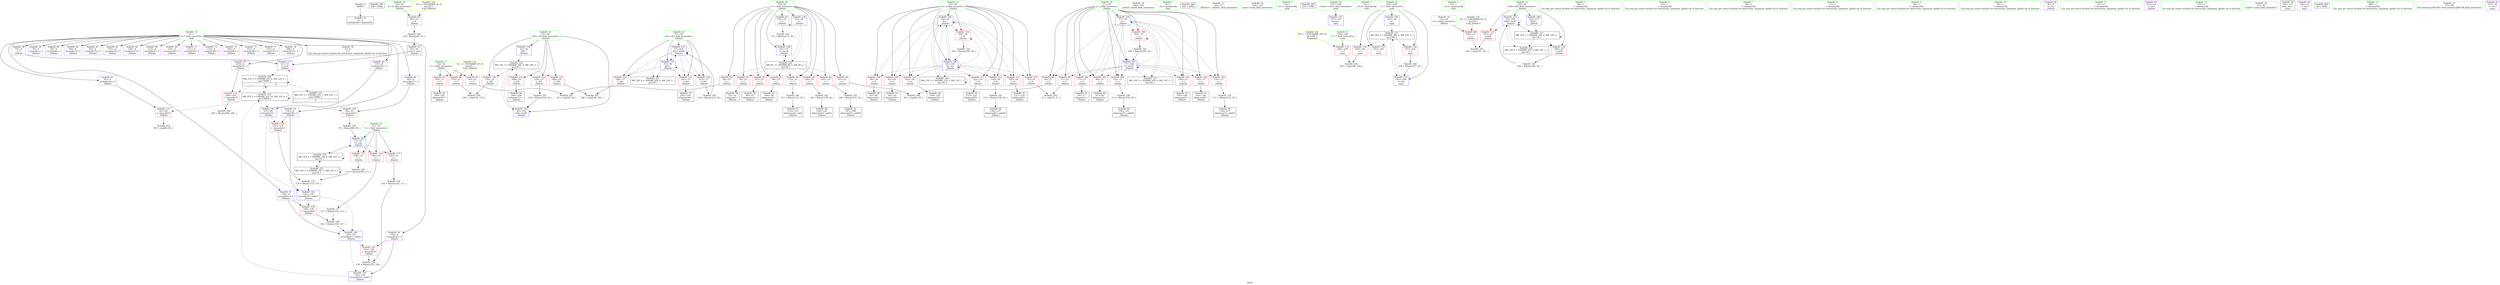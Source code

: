 digraph "SVFG" {
	label="SVFG";

	Node0x5559c8932a70 [shape=record,color=grey,label="{NodeID: 0\nNullPtr}"];
	Node0x5559c8932a70 -> Node0x5559c8951590[style=solid];
	Node0x5559c897a190 [shape=record,color=black,label="{NodeID: 263\n208 = PHI()\n}"];
	Node0x5559c895aea0 [shape=record,color=grey,label="{NodeID: 180\n205 = Binary(206, 204, )\n}"];
	Node0x5559c89522f0 [shape=record,color=red,label="{NodeID: 97\n170\<--25\n\<--i\n_Z4doitv\n}"];
	Node0x5559c89522f0 -> Node0x5559c8955b80[style=solid];
	Node0x5559c89505b0 [shape=record,color=green,label="{NodeID: 14\n4\<--7\nf\<--f_field_insensitive\nGlob }"];
	Node0x5559c89505b0 -> Node0x5559c8951690[style=solid];
	Node0x5559c89505b0 -> Node0x5559c8953a60[style=solid];
	Node0x5559c89505b0 -> Node0x5559c8953b30[style=solid];
	Node0x5559c89505b0 -> Node0x5559c8953c00[style=solid];
	Node0x5559c89505b0 -> Node0x5559c8953cd0[style=solid];
	Node0x5559c89505b0 -> Node0x5559c8953da0[style=solid];
	Node0x5559c89505b0 -> Node0x5559c8953e70[style=solid];
	Node0x5559c89505b0 -> Node0x5559c8953f40[style=solid];
	Node0x5559c89505b0 -> Node0x5559c8954010[style=solid];
	Node0x5559c89505b0 -> Node0x5559c89540e0[style=solid];
	Node0x5559c89505b0 -> Node0x5559c89541b0[style=solid];
	Node0x5559c89505b0 -> Node0x5559c8954280[style=solid];
	Node0x5559c89505b0 -> Node0x5559c8954350[style=solid];
	Node0x5559c89505b0 -> Node0x5559c8954420[style=solid];
	Node0x5559c89505b0 -> Node0x5559c89544f0[style=solid];
	Node0x5559c89505b0 -> Node0x5559c89545c0[style=solid];
	Node0x5559c89505b0 -> Node0x5559c8954690[style=solid];
	Node0x5559c89505b0 -> Node0x5559c8954760[style=solid];
	Node0x5559c89505b0 -> Node0x5559c8954830[style=solid];
	Node0x5559c89505b0 -> Node0x5559c8954900[style=solid];
	Node0x5559c89505b0 -> Node0x5559c89549d0[style=solid];
	Node0x5559c89505b0 -> Node0x5559c8954aa0[style=solid];
	Node0x5559c89505b0 -> Node0x5559c8954b70[style=solid];
	Node0x5559c8955d00 [shape=record,color=grey,label="{NodeID: 194\n144 = Binary(143, 111, )\n}"];
	Node0x5559c8955d00 -> Node0x5559c8956300[style=solid];
	Node0x5559c8952e50 [shape=record,color=red,label="{NodeID: 111\n120\<--29\n\<--k\n_Z4doitv\n}"];
	Node0x5559c8952e50 -> Node0x5559c8952150[style=solid];
	Node0x5559c8951120 [shape=record,color=green,label="{NodeID: 28\n209\<--210\nprintf\<--printf_field_insensitive\n}"];
	Node0x5559c89580f0 [shape=record,color=red,label="{NodeID: 125\n201\<--37\n\<--j63\n_Z4doitv\n}"];
	Node0x5559c89580f0 -> Node0x5559c8953990[style=solid];
	Node0x5559c8951d40 [shape=record,color=black,label="{NodeID: 42\n100\<--99\nidxprom18\<--\n_Z4doitv\n}"];
	Node0x5559c896a060 [shape=record,color=black,label="{NodeID: 222\nMR_8V_3 = PHI(MR_8V_4, MR_8V_2, )\npts\{26 \}\n}"];
	Node0x5559c896a060 -> Node0x5559c8955390[style=dashed];
	Node0x5559c896a060 -> Node0x5559c8955460[style=dashed];
	Node0x5559c896a060 -> Node0x5559c8955530[style=dashed];
	Node0x5559c896a060 -> Node0x5559c8955600[style=dashed];
	Node0x5559c896a060 -> Node0x5559c89556d0[style=dashed];
	Node0x5559c896a060 -> Node0x5559c89557a0[style=dashed];
	Node0x5559c896a060 -> Node0x5559c8955870[style=dashed];
	Node0x5559c896a060 -> Node0x5559c8952220[style=dashed];
	Node0x5559c896a060 -> Node0x5559c89522f0[style=dashed];
	Node0x5559c896a060 -> Node0x5559c89593a0[style=dashed];
	Node0x5559c8958c50 [shape=record,color=blue,label="{NodeID: 139\n27\<--56\nj\<--\n_Z4doitv\n}"];
	Node0x5559c8958c50 -> Node0x5559c89523c0[style=dashed];
	Node0x5559c8958c50 -> Node0x5559c8952490[style=dashed];
	Node0x5559c8958c50 -> Node0x5559c8952560[style=dashed];
	Node0x5559c8958c50 -> Node0x5559c8952630[style=dashed];
	Node0x5559c8958c50 -> Node0x5559c8952700[style=dashed];
	Node0x5559c8958c50 -> Node0x5559c89527d0[style=dashed];
	Node0x5559c8958c50 -> Node0x5559c89528a0[style=dashed];
	Node0x5559c8958c50 -> Node0x5559c8952970[style=dashed];
	Node0x5559c8958c50 -> Node0x5559c8952a40[style=dashed];
	Node0x5559c8958c50 -> Node0x5559c89592d0[style=dashed];
	Node0x5559c8958c50 -> Node0x5559c896a560[style=dashed];
	Node0x5559c89538c0 [shape=record,color=black,label="{NodeID: 56\n199\<--198\nidxprom72\<--\n_Z4doitv\n}"];
	Node0x5559c89597b0 [shape=record,color=blue,label="{NodeID: 153\n37\<--214\nj63\<--inc80\n_Z4doitv\n}"];
	Node0x5559c89597b0 -> Node0x5559c8958020[style=dashed];
	Node0x5559c89597b0 -> Node0x5559c89580f0[style=dashed];
	Node0x5559c89597b0 -> Node0x5559c89581c0[style=dashed];
	Node0x5559c89597b0 -> Node0x5559c8959610[style=dashed];
	Node0x5559c89597b0 -> Node0x5559c89597b0[style=dashed];
	Node0x5559c89597b0 -> Node0x5559c8969b60[style=dashed];
	Node0x5559c8954420 [shape=record,color=purple,label="{NodeID: 70\n122\<--4\narrayidx30\<--f\n_Z4doitv\n}"];
	Node0x5559c8954420 -> Node0x5559c8958430[style=solid];
	Node0x5559c8954420 -> Node0x5559c8958f90[style=solid];
	Node0x5559c8954f80 [shape=record,color=red,label="{NodeID: 84\n49\<--19\n\<--b\n_Z4doitv\n}"];
	Node0x5559c8954f80 -> Node0x5559c895b7a0[style=solid];
	Node0x5559c89356a0 [shape=record,color=green,label="{NodeID: 1\n8\<--1\n.str\<--dummyObj\nGlob }"];
	Node0x5559c897a290 [shape=record,color=black,label="{NodeID: 264\n245 = PHI()\n}"];
	Node0x5559c895b020 [shape=record,color=grey,label="{NodeID: 181\n113 = Binary(112, 56, )\n}"];
	Node0x5559c895b020 -> Node0x5559c8951fb0[style=solid];
	Node0x5559c89523c0 [shape=record,color=red,label="{NodeID: 98\n64\<--27\n\<--j\n_Z4doitv\n}"];
	Node0x5559c89523c0 -> Node0x5559c8956600[style=solid];
	Node0x5559c8950640 [shape=record,color=green,label="{NodeID: 15\n16\<--17\n_Z4doitv\<--_Z4doitv_field_insensitive\n}"];
	Node0x5559c8955e80 [shape=record,color=grey,label="{NodeID: 195\n146 = Binary(145, 56, )\n}"];
	Node0x5559c8955e80 -> Node0x5559c89534b0[style=solid];
	Node0x5559c8952f20 [shape=record,color=red,label="{NodeID: 112\n136\<--29\n\<--k\n_Z4doitv\n}"];
	Node0x5559c8952f20 -> Node0x5559c895b620[style=solid];
	Node0x5559c8951220 [shape=record,color=green,label="{NodeID: 29\n234\<--235\nmain\<--main_field_insensitive\n}"];
	Node0x5559c89581c0 [shape=record,color=red,label="{NodeID: 126\n213\<--37\n\<--j63\n_Z4doitv\n}"];
	Node0x5559c89581c0 -> Node0x5559c895b320[style=solid];
	Node0x5559c8951e10 [shape=record,color=black,label="{NodeID: 43\n103\<--102\nidxprom20\<--\n_Z4doitv\n}"];
	Node0x5559c896a560 [shape=record,color=black,label="{NodeID: 223\nMR_10V_2 = PHI(MR_10V_4, MR_10V_1, )\npts\{28 \}\n}"];
	Node0x5559c896a560 -> Node0x5559c8958c50[style=dashed];
	Node0x5559c8958d20 [shape=record,color=blue,label="{NodeID: 140\n29\<--56\nk\<--\n_Z4doitv\n}"];
	Node0x5559c8958d20 -> Node0x5559c8952b10[style=dashed];
	Node0x5559c8958d20 -> Node0x5559c8952be0[style=dashed];
	Node0x5559c8958d20 -> Node0x5559c8952cb0[style=dashed];
	Node0x5559c8958d20 -> Node0x5559c8952d80[style=dashed];
	Node0x5559c8958d20 -> Node0x5559c8952e50[style=dashed];
	Node0x5559c8958d20 -> Node0x5559c8952f20[style=dashed];
	Node0x5559c8958d20 -> Node0x5559c8952ff0[style=dashed];
	Node0x5559c8958d20 -> Node0x5559c89530c0[style=dashed];
	Node0x5559c8958d20 -> Node0x5559c8958d20[style=dashed];
	Node0x5559c8958d20 -> Node0x5559c8959200[style=dashed];
	Node0x5559c8958d20 -> Node0x5559c896aa60[style=dashed];
	Node0x5559c8953990 [shape=record,color=black,label="{NodeID: 57\n202\<--201\nidxprom74\<--\n_Z4doitv\n}"];
	Node0x5559c8959880 [shape=record,color=blue,label="{NodeID: 154\n35\<--219\ni59\<--inc83\n_Z4doitv\n}"];
	Node0x5559c8959880 -> Node0x5559c896be60[style=dashed];
	Node0x5559c89544f0 [shape=record,color=purple,label="{NodeID: 71\n131\<--4\narrayidx35\<--f\n_Z4doitv\n}"];
	Node0x5559c8955050 [shape=record,color=red,label="{NodeID: 85\n59\<--21\n\<--l\n_Z4doitv\n}"];
	Node0x5559c8955050 -> Node0x5559c8956780[style=solid];
	Node0x5559c8932d90 [shape=record,color=green,label="{NodeID: 2\n10\<--1\n.str.1\<--dummyObj\nGlob }"];
	Node0x5559c897a390 [shape=record,color=black,label="{NodeID: 265\n254 = PHI()\n}"];
	Node0x5559c895b1a0 [shape=record,color=grey,label="{NodeID: 182\n129 = Binary(128, 56, )\n}"];
	Node0x5559c895b1a0 -> Node0x5559c8953240[style=solid];
	Node0x5559c8952490 [shape=record,color=red,label="{NodeID: 99\n71\<--27\n\<--j\n_Z4doitv\n}"];
	Node0x5559c8952490 -> Node0x5559c895e430[style=solid];
	Node0x5559c8950700 [shape=record,color=green,label="{NodeID: 16\n19\<--20\nb\<--b_field_insensitive\n_Z4doitv\n}"];
	Node0x5559c8950700 -> Node0x5559c8954f80[style=solid];
	Node0x5559c8956000 [shape=record,color=grey,label="{NodeID: 196\n141 = Binary(140, 127, )\n}"];
	Node0x5559c8956000 -> Node0x5559c8959060[style=solid];
	Node0x5559c8952ff0 [shape=record,color=red,label="{NodeID: 113\n152\<--29\n\<--k\n_Z4doitv\n}"];
	Node0x5559c8952ff0 -> Node0x5559c8953650[style=solid];
	Node0x5559c8951320 [shape=record,color=green,label="{NodeID: 30\n237\<--238\nretval\<--retval_field_insensitive\nmain\n}"];
	Node0x5559c8951320 -> Node0x5559c8959950[style=solid];
	Node0x5559c8958290 [shape=record,color=red,label="{NodeID: 127\n83\<--82\n\<--arrayidx10\n_Z4doitv\n}"];
	Node0x5559c8958290 -> Node0x5559c895e2b0[style=solid];
	Node0x5559c8951ee0 [shape=record,color=black,label="{NodeID: 44\n106\<--105\nidxprom22\<--\n_Z4doitv\n}"];
	Node0x5559c896aa60 [shape=record,color=black,label="{NodeID: 224\nMR_12V_2 = PHI(MR_12V_3, MR_12V_1, )\npts\{30 \}\n}"];
	Node0x5559c896aa60 -> Node0x5559c8958d20[style=dashed];
	Node0x5559c896aa60 -> Node0x5559c896aa60[style=dashed];
	Node0x5559c8958df0 [shape=record,color=blue,label="{NodeID: 141\n31\<--97\nt\<--sub\n_Z4doitv\n}"];
	Node0x5559c8958df0 -> Node0x5559c8953190[style=dashed];
	Node0x5559c8958df0 -> Node0x5559c89579a0[style=dashed];
	Node0x5559c8958df0 -> Node0x5559c8957a70[style=dashed];
	Node0x5559c8958df0 -> Node0x5559c8967860[style=dashed];
	Node0x5559c8953a60 [shape=record,color=purple,label="{NodeID: 58\n53\<--4\n\<--f\n_Z4doitv\n}"];
	Node0x5559c8953a60 -> Node0x5559c8958ab0[style=solid];
	Node0x5559c8959950 [shape=record,color=blue,label="{NodeID: 155\n237\<--175\nretval\<--\nmain\n}"];
	Node0x5559c89545c0 [shape=record,color=purple,label="{NodeID: 72\n135\<--4\narrayidx38\<--f\n_Z4doitv\n}"];
	Node0x5559c8955120 [shape=record,color=red,label="{NodeID: 86\n179\<--21\n\<--l\n_Z4doitv\n}"];
	Node0x5559c8955120 -> Node0x5559c8956480[style=solid];
	Node0x5559c8932e20 [shape=record,color=green,label="{NodeID: 3\n12\<--1\n.str.2\<--dummyObj\nGlob }"];
	Node0x5559c895b320 [shape=record,color=grey,label="{NodeID: 183\n214 = Binary(213, 56, )\n}"];
	Node0x5559c895b320 -> Node0x5559c89597b0[style=solid];
	Node0x5559c8952560 [shape=record,color=red,label="{NodeID: 100\n77\<--27\n\<--j\n_Z4doitv\n}"];
	Node0x5559c8952560 -> Node0x5559c8951930[style=solid];
	Node0x5559c89507d0 [shape=record,color=green,label="{NodeID: 17\n21\<--22\nl\<--l_field_insensitive\n_Z4doitv\n}"];
	Node0x5559c89507d0 -> Node0x5559c8955050[style=solid];
	Node0x5559c89507d0 -> Node0x5559c8955120[style=solid];
	Node0x5559c89507d0 -> Node0x5559c89551f0[style=solid];
	Node0x5559c8956180 [shape=record,color=grey,label="{NodeID: 197\n219 = Binary(218, 56, )\n}"];
	Node0x5559c8956180 -> Node0x5559c8959880[style=solid];
	Node0x5559c89530c0 [shape=record,color=red,label="{NodeID: 114\n160\<--29\n\<--k\n_Z4doitv\n}"];
	Node0x5559c89530c0 -> Node0x5559c895bf20[style=solid];
	Node0x5559c89513f0 [shape=record,color=green,label="{NodeID: 31\n239\<--240\nT\<--T_field_insensitive\nmain\n}"];
	Node0x5559c89513f0 -> Node0x5559c8958770[style=solid];
	Node0x5559c8958360 [shape=record,color=red,label="{NodeID: 128\n96\<--95\n\<--arrayidx17\n_Z4doitv\n}"];
	Node0x5559c8958360 -> Node0x5559c895bda0[style=solid];
	Node0x5559c8951fb0 [shape=record,color=black,label="{NodeID: 45\n114\<--113\nidxprom24\<--add\n_Z4doitv\n}"];
	Node0x5559c896af60 [shape=record,color=black,label="{NodeID: 225\nMR_14V_2 = PHI(MR_14V_3, MR_14V_1, )\npts\{32 \}\n}"];
	Node0x5559c896af60 -> Node0x5559c8967860[style=dashed];
	Node0x5559c896af60 -> Node0x5559c896af60[style=dashed];
	Node0x5559c8958ec0 [shape=record,color=blue,label="{NodeID: 142\n107\<--85\narrayidx23\<--\n_Z4doitv\n}"];
	Node0x5559c8958ec0 -> Node0x5559c8958430[style=dashed];
	Node0x5559c8958ec0 -> Node0x5559c8958f90[style=dashed];
	Node0x5559c8953b30 [shape=record,color=purple,label="{NodeID: 59\n76\<--4\narrayidx\<--f\n_Z4doitv\n}"];
	Node0x5559c8959a20 [shape=record,color=blue,label="{NodeID: 156\n241\<--56\ni\<--\nmain\n}"];
	Node0x5559c8959a20 -> Node0x5559c8968760[style=dashed];
	Node0x5559c8954690 [shape=record,color=purple,label="{NodeID: 73\n139\<--4\narrayidx41\<--f\n_Z4doitv\n}"];
	Node0x5559c8954690 -> Node0x5559c8958500[style=solid];
	Node0x5559c8954690 -> Node0x5559c8959060[style=solid];
	Node0x5559c89551f0 [shape=record,color=red,label="{NodeID: 87\n195\<--21\n\<--l\n_Z4doitv\n}"];
	Node0x5559c89551f0 -> Node0x5559c89537f0[style=solid];
	Node0x5559c8932eb0 [shape=record,color=green,label="{NodeID: 4\n14\<--1\n.str.3\<--dummyObj\nGlob }"];
	Node0x5559c895b4a0 [shape=record,color=grey,label="{NodeID: 184\n133 = Binary(132, 56, )\n}"];
	Node0x5559c895b4a0 -> Node0x5559c8953310[style=solid];
	Node0x5559c8952630 [shape=record,color=red,label="{NodeID: 101\n90\<--27\n\<--j\n_Z4doitv\n}"];
	Node0x5559c8952630 -> Node0x5559c8951ba0[style=solid];
	Node0x5559c89508a0 [shape=record,color=green,label="{NodeID: 18\n23\<--24\nn\<--n_field_insensitive\n_Z4doitv\n}"];
	Node0x5559c89508a0 -> Node0x5559c89552c0[style=solid];
	Node0x5559c8956300 [shape=record,color=grey,label="{NodeID: 198\n156 = Binary(155, 144, )\n}"];
	Node0x5559c8956300 -> Node0x5559c8959130[style=solid];
	Node0x5559c8953190 [shape=record,color=red,label="{NodeID: 115\n109\<--31\n\<--t\n_Z4doitv\n}"];
	Node0x5559c8953190 -> Node0x5559c895bc20[style=solid];
	Node0x5559c89514c0 [shape=record,color=green,label="{NodeID: 32\n241\<--242\ni\<--i_field_insensitive\nmain\n}"];
	Node0x5559c89514c0 -> Node0x5559c8958840[style=solid];
	Node0x5559c89514c0 -> Node0x5559c8958910[style=solid];
	Node0x5559c89514c0 -> Node0x5559c89589e0[style=solid];
	Node0x5559c89514c0 -> Node0x5559c8959a20[style=solid];
	Node0x5559c89514c0 -> Node0x5559c8959af0[style=solid];
	Node0x5559c8958430 [shape=record,color=red,label="{NodeID: 129\n123\<--122\n\<--arrayidx30\n_Z4doitv\n}"];
	Node0x5559c8958430 -> Node0x5559c895ad20[style=solid];
	Node0x5559c8952080 [shape=record,color=black,label="{NodeID: 46\n118\<--117\nidxprom27\<--add26\n_Z4doitv\n}"];
	Node0x5559c896b460 [shape=record,color=black,label="{NodeID: 226\nMR_22V_3 = PHI(MR_22V_4, MR_22V_2, )\npts\{70000 \}\n|{|<s3>6}}"];
	Node0x5559c896b460 -> Node0x5559c89586a0[style=dashed];
	Node0x5559c896b460 -> Node0x5559c8967d60[style=dashed];
	Node0x5559c896b460 -> Node0x5559c896b460[style=dashed];
	Node0x5559c896b460:s3 -> Node0x5559c8968260[style=dashed,color=blue];
	Node0x5559c8958f90 [shape=record,color=blue,label="{NodeID: 143\n122\<--124\narrayidx30\<--add31\n_Z4doitv\n}"];
	Node0x5559c8958f90 -> Node0x5559c8958500[style=dashed];
	Node0x5559c8958f90 -> Node0x5559c8959060[style=dashed];
	Node0x5559c8953c00 [shape=record,color=purple,label="{NodeID: 60\n79\<--4\narrayidx8\<--f\n_Z4doitv\n}"];
	Node0x5559c8959af0 [shape=record,color=blue,label="{NodeID: 157\n241\<--258\ni\<--inc\nmain\n}"];
	Node0x5559c8959af0 -> Node0x5559c8968760[style=dashed];
	Node0x5559c8954760 [shape=record,color=purple,label="{NodeID: 74\n148\<--4\narrayidx46\<--f\n_Z4doitv\n}"];
	Node0x5559c89552c0 [shape=record,color=red,label="{NodeID: 88\n192\<--23\n\<--n\n_Z4doitv\n}"];
	Node0x5559c89552c0 -> Node0x5559c895e130[style=solid];
	Node0x5559c8932f40 [shape=record,color=green,label="{NodeID: 5\n44\<--1\n\<--dummyObj\nCan only get source location for instruction, argument, global var or function.}"];
	Node0x5559c895b620 [shape=record,color=grey,label="{NodeID: 185\n137 = Binary(136, 56, )\n}"];
	Node0x5559c895b620 -> Node0x5559c89533e0[style=solid];
	Node0x5559c8952700 [shape=record,color=red,label="{NodeID: 102\n102\<--27\n\<--j\n_Z4doitv\n}"];
	Node0x5559c8952700 -> Node0x5559c8951e10[style=solid];
	Node0x5559c8950970 [shape=record,color=green,label="{NodeID: 19\n25\<--26\ni\<--i_field_insensitive\n_Z4doitv\n}"];
	Node0x5559c8950970 -> Node0x5559c8955390[style=solid];
	Node0x5559c8950970 -> Node0x5559c8955460[style=solid];
	Node0x5559c8950970 -> Node0x5559c8955530[style=solid];
	Node0x5559c8950970 -> Node0x5559c8955600[style=solid];
	Node0x5559c8950970 -> Node0x5559c89556d0[style=solid];
	Node0x5559c8950970 -> Node0x5559c89557a0[style=solid];
	Node0x5559c8950970 -> Node0x5559c8955870[style=solid];
	Node0x5559c8950970 -> Node0x5559c8952220[style=solid];
	Node0x5559c8950970 -> Node0x5559c89522f0[style=solid];
	Node0x5559c8950970 -> Node0x5559c8958b80[style=solid];
	Node0x5559c8950970 -> Node0x5559c89593a0[style=solid];
	Node0x5559c8956480 [shape=record,color=grey,label="{NodeID: 199\n180 = cmp(178, 179, )\n}"];
	Node0x5559c89579a0 [shape=record,color=red,label="{NodeID: 116\n126\<--31\n\<--t\n_Z4doitv\n}"];
	Node0x5559c89579a0 -> Node0x5559c895aa20[style=solid];
	Node0x5559c8951590 [shape=record,color=black,label="{NodeID: 33\n2\<--3\ndummyVal\<--dummyVal\n}"];
	Node0x5559c8958500 [shape=record,color=red,label="{NodeID: 130\n140\<--139\n\<--arrayidx41\n_Z4doitv\n}"];
	Node0x5559c8958500 -> Node0x5559c8956000[style=solid];
	Node0x5559c8952150 [shape=record,color=black,label="{NodeID: 47\n121\<--120\nidxprom29\<--\n_Z4doitv\n}"];
	Node0x5559c896b960 [shape=record,color=black,label="{NodeID: 227\nMR_16V_3 = PHI(MR_16V_4, MR_16V_2, )\npts\{34 \}\n}"];
	Node0x5559c896b960 -> Node0x5559c8957b40[style=dashed];
	Node0x5559c896b960 -> Node0x5559c89596e0[style=dashed];
	Node0x5559c896b960 -> Node0x5559c8969660[style=dashed];
	Node0x5559c896b960 -> Node0x5559c896b960[style=dashed];
	Node0x5559c8959060 [shape=record,color=blue,label="{NodeID: 144\n139\<--141\narrayidx41\<--add42\n_Z4doitv\n}"];
	Node0x5559c8959060 -> Node0x5559c89585d0[style=dashed];
	Node0x5559c8959060 -> Node0x5559c8959130[style=dashed];
	Node0x5559c8953cd0 [shape=record,color=purple,label="{NodeID: 61\n82\<--4\narrayidx10\<--f\n_Z4doitv\n}"];
	Node0x5559c8953cd0 -> Node0x5559c8958290[style=solid];
	Node0x5559c8954830 [shape=record,color=purple,label="{NodeID: 75\n151\<--4\narrayidx48\<--f\n_Z4doitv\n}"];
	Node0x5559c8955390 [shape=record,color=red,label="{NodeID: 89\n58\<--25\n\<--i\n_Z4doitv\n}"];
	Node0x5559c8955390 -> Node0x5559c8956780[style=solid];
	Node0x5559c8935910 [shape=record,color=green,label="{NodeID: 6\n45\<--1\n\<--dummyObj\nCan only get source location for instruction, argument, global var or function.}"];
	Node0x5559c895b7a0 [shape=record,color=grey,label="{NodeID: 186\n50 = Binary(49, 51, )\n}"];
	Node0x5559c895b7a0 -> Node0x5559c8951790[style=solid];
	Node0x5559c89527d0 [shape=record,color=red,label="{NodeID: 103\n116\<--27\n\<--j\n_Z4doitv\n}"];
	Node0x5559c89527d0 -> Node0x5559c895aba0[style=solid];
	Node0x5559c8950a40 [shape=record,color=green,label="{NodeID: 20\n27\<--28\nj\<--j_field_insensitive\n_Z4doitv\n}"];
	Node0x5559c8950a40 -> Node0x5559c89523c0[style=solid];
	Node0x5559c8950a40 -> Node0x5559c8952490[style=solid];
	Node0x5559c8950a40 -> Node0x5559c8952560[style=solid];
	Node0x5559c8950a40 -> Node0x5559c8952630[style=solid];
	Node0x5559c8950a40 -> Node0x5559c8952700[style=solid];
	Node0x5559c8950a40 -> Node0x5559c89527d0[style=solid];
	Node0x5559c8950a40 -> Node0x5559c89528a0[style=solid];
	Node0x5559c8950a40 -> Node0x5559c8952970[style=solid];
	Node0x5559c8950a40 -> Node0x5559c8952a40[style=solid];
	Node0x5559c8950a40 -> Node0x5559c8958c50[style=solid];
	Node0x5559c8950a40 -> Node0x5559c89592d0[style=solid];
	Node0x5559c8956600 [shape=record,color=grey,label="{NodeID: 200\n66 = cmp(64, 65, )\n}"];
	Node0x5559c8957a70 [shape=record,color=red,label="{NodeID: 117\n143\<--31\n\<--t\n_Z4doitv\n}"];
	Node0x5559c8957a70 -> Node0x5559c8955d00[style=solid];
	Node0x5559c8951690 [shape=record,color=black,label="{NodeID: 34\n6\<--4\n\<--f\nCan only get source location for instruction, argument, global var or function.}"];
	Node0x5559c8967860 [shape=record,color=black,label="{NodeID: 214\nMR_14V_4 = PHI(MR_14V_6, MR_14V_3, )\npts\{32 \}\n}"];
	Node0x5559c8967860 -> Node0x5559c8958df0[style=dashed];
	Node0x5559c8967860 -> Node0x5559c8967860[style=dashed];
	Node0x5559c8967860 -> Node0x5559c896af60[style=dashed];
	Node0x5559c89585d0 [shape=record,color=red,label="{NodeID: 131\n155\<--154\n\<--arrayidx50\n_Z4doitv\n}"];
	Node0x5559c89585d0 -> Node0x5559c8956300[style=solid];
	Node0x5559c8953240 [shape=record,color=black,label="{NodeID: 48\n130\<--129\nidxprom34\<--add33\n_Z4doitv\n}"];
	Node0x5559c896be60 [shape=record,color=black,label="{NodeID: 228\nMR_18V_3 = PHI(MR_18V_4, MR_18V_2, )\npts\{36 \}\n}"];
	Node0x5559c896be60 -> Node0x5559c8957ce0[style=dashed];
	Node0x5559c896be60 -> Node0x5559c8957db0[style=dashed];
	Node0x5559c896be60 -> Node0x5559c8957e80[style=dashed];
	Node0x5559c896be60 -> Node0x5559c8957f50[style=dashed];
	Node0x5559c896be60 -> Node0x5559c8959880[style=dashed];
	Node0x5559c8959130 [shape=record,color=blue,label="{NodeID: 145\n154\<--156\narrayidx50\<--add51\n_Z4doitv\n}"];
	Node0x5559c8959130 -> Node0x5559c8967d60[style=dashed];
	Node0x5559c8953da0 [shape=record,color=purple,label="{NodeID: 62\n89\<--4\narrayidx13\<--f\n_Z4doitv\n}"];
	Node0x5559c896e560 [shape=record,color=yellow,style=double,label="{NodeID: 242\n26V_1 = ENCHI(MR_26V_0)\npts\{240 \}\nFun[main]}"];
	Node0x5559c896e560 -> Node0x5559c8958770[style=dashed];
	Node0x5559c8954900 [shape=record,color=purple,label="{NodeID: 76\n154\<--4\narrayidx50\<--f\n_Z4doitv\n}"];
	Node0x5559c8954900 -> Node0x5559c89585d0[style=solid];
	Node0x5559c8954900 -> Node0x5559c8959130[style=solid];
	Node0x5559c8955460 [shape=record,color=red,label="{NodeID: 90\n65\<--25\n\<--i\n_Z4doitv\n}"];
	Node0x5559c8955460 -> Node0x5559c8956600[style=solid];
	Node0x5559c89359a0 [shape=record,color=green,label="{NodeID: 7\n46\<--1\n\<--dummyObj\nCan only get source location for instruction, argument, global var or function.}"];
	Node0x5559c895b920 [shape=record,color=grey,label="{NodeID: 187\n189 = Binary(188, 56, )\n}"];
	Node0x5559c895b920 -> Node0x5559c89596e0[style=solid];
	Node0x5559c89528a0 [shape=record,color=red,label="{NodeID: 104\n132\<--27\n\<--j\n_Z4doitv\n}"];
	Node0x5559c89528a0 -> Node0x5559c895b4a0[style=solid];
	Node0x5559c8950b10 [shape=record,color=green,label="{NodeID: 21\n29\<--30\nk\<--k_field_insensitive\n_Z4doitv\n}"];
	Node0x5559c8950b10 -> Node0x5559c8952b10[style=solid];
	Node0x5559c8950b10 -> Node0x5559c8952be0[style=solid];
	Node0x5559c8950b10 -> Node0x5559c8952cb0[style=solid];
	Node0x5559c8950b10 -> Node0x5559c8952d80[style=solid];
	Node0x5559c8950b10 -> Node0x5559c8952e50[style=solid];
	Node0x5559c8950b10 -> Node0x5559c8952f20[style=solid];
	Node0x5559c8950b10 -> Node0x5559c8952ff0[style=solid];
	Node0x5559c8950b10 -> Node0x5559c89530c0[style=solid];
	Node0x5559c8950b10 -> Node0x5559c8958d20[style=solid];
	Node0x5559c8950b10 -> Node0x5559c8959200[style=solid];
	Node0x5559c8956780 [shape=record,color=grey,label="{NodeID: 201\n60 = cmp(58, 59, )\n}"];
	Node0x5559c8957b40 [shape=record,color=red,label="{NodeID: 118\n188\<--33\n\<--k58\n_Z4doitv\n}"];
	Node0x5559c8957b40 -> Node0x5559c895b920[style=solid];
	Node0x5559c8951790 [shape=record,color=black,label="{NodeID: 35\n52\<--50\nconv\<--mul\n_Z4doitv\n}"];
	Node0x5559c8951790 -> Node0x5559c8958ab0[style=solid];
	Node0x5559c8967d60 [shape=record,color=black,label="{NodeID: 215\nMR_22V_5 = PHI(MR_22V_10, MR_22V_4, )\npts\{70000 \}\n}"];
	Node0x5559c8967d60 -> Node0x5559c8958290[style=dashed];
	Node0x5559c8967d60 -> Node0x5559c8958360[style=dashed];
	Node0x5559c8967d60 -> Node0x5559c8958ec0[style=dashed];
	Node0x5559c8967d60 -> Node0x5559c8967d60[style=dashed];
	Node0x5559c8967d60 -> Node0x5559c896b460[style=dashed];
	Node0x5559c89586a0 [shape=record,color=red,label="{NodeID: 132\n204\<--203\n\<--arrayidx75\n_Z4doitv\n}"];
	Node0x5559c89586a0 -> Node0x5559c895aea0[style=solid];
	Node0x5559c8953310 [shape=record,color=black,label="{NodeID: 49\n134\<--133\nidxprom37\<--add36\n_Z4doitv\n}"];
	Node0x5559c8959200 [shape=record,color=blue,label="{NodeID: 146\n29\<--161\nk\<--inc\n_Z4doitv\n}"];
	Node0x5559c8959200 -> Node0x5559c8952b10[style=dashed];
	Node0x5559c8959200 -> Node0x5559c8952be0[style=dashed];
	Node0x5559c8959200 -> Node0x5559c8952cb0[style=dashed];
	Node0x5559c8959200 -> Node0x5559c8952d80[style=dashed];
	Node0x5559c8959200 -> Node0x5559c8952e50[style=dashed];
	Node0x5559c8959200 -> Node0x5559c8952f20[style=dashed];
	Node0x5559c8959200 -> Node0x5559c8952ff0[style=dashed];
	Node0x5559c8959200 -> Node0x5559c89530c0[style=dashed];
	Node0x5559c8959200 -> Node0x5559c8958d20[style=dashed];
	Node0x5559c8959200 -> Node0x5559c8959200[style=dashed];
	Node0x5559c8959200 -> Node0x5559c896aa60[style=dashed];
	Node0x5559c8953e70 [shape=record,color=purple,label="{NodeID: 63\n92\<--4\narrayidx15\<--f\n_Z4doitv\n}"];
	Node0x5559c89549d0 [shape=record,color=purple,label="{NodeID: 77\n197\<--4\narrayidx71\<--f\n_Z4doitv\n}"];
	Node0x5559c8955530 [shape=record,color=red,label="{NodeID: 91\n74\<--25\n\<--i\n_Z4doitv\n}"];
	Node0x5559c8955530 -> Node0x5559c8951860[style=solid];
	Node0x5559c8935a30 [shape=record,color=green,label="{NodeID: 8\n51\<--1\n\<--dummyObj\nCan only get source location for instruction, argument, global var or function.}"];
	Node0x5559c895baa0 [shape=record,color=grey,label="{NodeID: 188\n258 = Binary(257, 56, )\n}"];
	Node0x5559c895baa0 -> Node0x5559c8959af0[style=solid];
	Node0x5559c8952970 [shape=record,color=red,label="{NodeID: 105\n149\<--27\n\<--j\n_Z4doitv\n}"];
	Node0x5559c8952970 -> Node0x5559c8953580[style=solid];
	Node0x5559c8950be0 [shape=record,color=green,label="{NodeID: 22\n31\<--32\nt\<--t_field_insensitive\n_Z4doitv\n}"];
	Node0x5559c8950be0 -> Node0x5559c8953190[style=solid];
	Node0x5559c8950be0 -> Node0x5559c89579a0[style=solid];
	Node0x5559c8950be0 -> Node0x5559c8957a70[style=solid];
	Node0x5559c8950be0 -> Node0x5559c8958df0[style=solid];
	Node0x5559c895dff0 [shape=record,color=grey,label="{NodeID: 202\n186 = cmp(184, 185, )\n}"];
	Node0x5559c8957c10 [shape=record,color=red,label="{NodeID: 119\n191\<--33\n\<--k58\n_Z4doitv\n}"];
	Node0x5559c8957c10 -> Node0x5559c895e130[style=solid];
	Node0x5559c8951860 [shape=record,color=black,label="{NodeID: 36\n75\<--74\nidxprom\<--\n_Z4doitv\n}"];
	Node0x5559c8968260 [shape=record,color=black,label="{NodeID: 216\nMR_22V_2 = PHI(MR_22V_3, MR_22V_1, )\npts\{70000 \}\n|{<s0>6}}"];
	Node0x5559c8968260:s0 -> Node0x5559c8958ab0[style=dashed,color=red];
	Node0x5559c8958770 [shape=record,color=red,label="{NodeID: 133\n249\<--239\n\<--T\nmain\n}"];
	Node0x5559c8958770 -> Node0x5559c895e5b0[style=solid];
	Node0x5559c89533e0 [shape=record,color=black,label="{NodeID: 50\n138\<--137\nidxprom40\<--add39\n_Z4doitv\n}"];
	Node0x5559c896c860 [shape=record,color=yellow,style=double,label="{NodeID: 230\n2V_1 = ENCHI(MR_2V_0)\npts\{20 \}\nFun[_Z4doitv]}"];
	Node0x5559c896c860 -> Node0x5559c8954f80[style=dashed];
	Node0x5559c89592d0 [shape=record,color=blue,label="{NodeID: 147\n27\<--166\nj\<--inc53\n_Z4doitv\n}"];
	Node0x5559c89592d0 -> Node0x5559c89523c0[style=dashed];
	Node0x5559c89592d0 -> Node0x5559c8952490[style=dashed];
	Node0x5559c89592d0 -> Node0x5559c8952560[style=dashed];
	Node0x5559c89592d0 -> Node0x5559c8952630[style=dashed];
	Node0x5559c89592d0 -> Node0x5559c8952700[style=dashed];
	Node0x5559c89592d0 -> Node0x5559c89527d0[style=dashed];
	Node0x5559c89592d0 -> Node0x5559c89528a0[style=dashed];
	Node0x5559c89592d0 -> Node0x5559c8952970[style=dashed];
	Node0x5559c89592d0 -> Node0x5559c8952a40[style=dashed];
	Node0x5559c89592d0 -> Node0x5559c89592d0[style=dashed];
	Node0x5559c89592d0 -> Node0x5559c896a560[style=dashed];
	Node0x5559c8953f40 [shape=record,color=purple,label="{NodeID: 64\n95\<--4\narrayidx17\<--f\n_Z4doitv\n}"];
	Node0x5559c8953f40 -> Node0x5559c8958360[style=solid];
	Node0x5559c8954aa0 [shape=record,color=purple,label="{NodeID: 78\n200\<--4\narrayidx73\<--f\n_Z4doitv\n}"];
	Node0x5559c8955600 [shape=record,color=red,label="{NodeID: 92\n87\<--25\n\<--i\n_Z4doitv\n}"];
	Node0x5559c8955600 -> Node0x5559c8951ad0[style=solid];
	Node0x5559c8935ac0 [shape=record,color=green,label="{NodeID: 9\n56\<--1\n\<--dummyObj\nCan only get source location for instruction, argument, global var or function.}"];
	Node0x5559c895bc20 [shape=record,color=grey,label="{NodeID: 189\n110 = Binary(109, 111, )\n}"];
	Node0x5559c895bc20 -> Node0x5559c895ad20[style=solid];
	Node0x5559c8952a40 [shape=record,color=red,label="{NodeID: 106\n165\<--27\n\<--j\n_Z4doitv\n}"];
	Node0x5559c8952a40 -> Node0x5559c8955a00[style=solid];
	Node0x5559c8950cb0 [shape=record,color=green,label="{NodeID: 23\n33\<--34\nk58\<--k58_field_insensitive\n_Z4doitv\n}"];
	Node0x5559c8950cb0 -> Node0x5559c8957b40[style=solid];
	Node0x5559c8950cb0 -> Node0x5559c8957c10[style=solid];
	Node0x5559c8950cb0 -> Node0x5559c8959470[style=solid];
	Node0x5559c8950cb0 -> Node0x5559c89596e0[style=solid];
	Node0x5559c895e130 [shape=record,color=grey,label="{NodeID: 203\n193 = cmp(191, 192, )\n}"];
	Node0x5559c8957ce0 [shape=record,color=red,label="{NodeID: 120\n178\<--35\n\<--i59\n_Z4doitv\n}"];
	Node0x5559c8957ce0 -> Node0x5559c8956480[style=solid];
	Node0x5559c8951930 [shape=record,color=black,label="{NodeID: 37\n78\<--77\nidxprom7\<--\n_Z4doitv\n}"];
	Node0x5559c8968760 [shape=record,color=black,label="{NodeID: 217\nMR_28V_3 = PHI(MR_28V_4, MR_28V_2, )\npts\{242 \}\n}"];
	Node0x5559c8968760 -> Node0x5559c8958840[style=dashed];
	Node0x5559c8968760 -> Node0x5559c8958910[style=dashed];
	Node0x5559c8968760 -> Node0x5559c89589e0[style=dashed];
	Node0x5559c8968760 -> Node0x5559c8959af0[style=dashed];
	Node0x5559c8958840 [shape=record,color=red,label="{NodeID: 134\n248\<--241\n\<--i\nmain\n}"];
	Node0x5559c8958840 -> Node0x5559c895e5b0[style=solid];
	Node0x5559c89534b0 [shape=record,color=black,label="{NodeID: 51\n147\<--146\nidxprom45\<--add44\n_Z4doitv\n}"];
	Node0x5559c896d380 [shape=record,color=yellow,style=double,label="{NodeID: 231\n4V_1 = ENCHI(MR_4V_0)\npts\{22 \}\nFun[_Z4doitv]}"];
	Node0x5559c896d380 -> Node0x5559c8955050[style=dashed];
	Node0x5559c896d380 -> Node0x5559c8955120[style=dashed];
	Node0x5559c896d380 -> Node0x5559c89551f0[style=dashed];
	Node0x5559c89593a0 [shape=record,color=blue,label="{NodeID: 148\n25\<--171\ni\<--inc56\n_Z4doitv\n}"];
	Node0x5559c89593a0 -> Node0x5559c896a060[style=dashed];
	Node0x5559c8954010 [shape=record,color=purple,label="{NodeID: 65\n101\<--4\narrayidx19\<--f\n_Z4doitv\n}"];
	Node0x5559c8954b70 [shape=record,color=purple,label="{NodeID: 79\n203\<--4\narrayidx75\<--f\n_Z4doitv\n}"];
	Node0x5559c8954b70 -> Node0x5559c89586a0[style=solid];
	Node0x5559c89556d0 [shape=record,color=red,label="{NodeID: 93\n99\<--25\n\<--i\n_Z4doitv\n}"];
	Node0x5559c89556d0 -> Node0x5559c8951d40[style=solid];
	Node0x5559c8935b50 [shape=record,color=green,label="{NodeID: 10\n85\<--1\n\<--dummyObj\nCan only get source location for instruction, argument, global var or function.}"];
	Node0x5559c895bda0 [shape=record,color=grey,label="{NodeID: 190\n97 = Binary(96, 85, )\n}"];
	Node0x5559c895bda0 -> Node0x5559c8958df0[style=solid];
	Node0x5559c8952b10 [shape=record,color=red,label="{NodeID: 107\n70\<--29\n\<--k\n_Z4doitv\n}"];
	Node0x5559c8952b10 -> Node0x5559c895e430[style=solid];
	Node0x5559c8950d80 [shape=record,color=green,label="{NodeID: 24\n35\<--36\ni59\<--i59_field_insensitive\n_Z4doitv\n}"];
	Node0x5559c8950d80 -> Node0x5559c8957ce0[style=solid];
	Node0x5559c8950d80 -> Node0x5559c8957db0[style=solid];
	Node0x5559c8950d80 -> Node0x5559c8957e80[style=solid];
	Node0x5559c8950d80 -> Node0x5559c8957f50[style=solid];
	Node0x5559c8950d80 -> Node0x5559c8959540[style=solid];
	Node0x5559c8950d80 -> Node0x5559c8959880[style=solid];
	Node0x5559c895e2b0 [shape=record,color=grey,label="{NodeID: 204\n84 = cmp(83, 85, )\n}"];
	Node0x5559c8957db0 [shape=record,color=red,label="{NodeID: 121\n185\<--35\n\<--i59\n_Z4doitv\n}"];
	Node0x5559c8957db0 -> Node0x5559c895dff0[style=solid];
	Node0x5559c8951a00 [shape=record,color=black,label="{NodeID: 38\n81\<--80\nidxprom9\<--\n_Z4doitv\n}"];
	Node0x5559c8958910 [shape=record,color=red,label="{NodeID: 135\n252\<--241\n\<--i\nmain\n}"];
	Node0x5559c8953580 [shape=record,color=black,label="{NodeID: 52\n150\<--149\nidxprom47\<--\n_Z4doitv\n}"];
	Node0x5559c896d460 [shape=record,color=yellow,style=double,label="{NodeID: 232\n6V_1 = ENCHI(MR_6V_0)\npts\{24 \}\nFun[_Z4doitv]}"];
	Node0x5559c896d460 -> Node0x5559c89552c0[style=dashed];
	Node0x5559c8959470 [shape=record,color=blue,label="{NodeID: 149\n33\<--175\nk58\<--\n_Z4doitv\n}"];
	Node0x5559c8959470 -> Node0x5559c896b960[style=dashed];
	Node0x5559c89540e0 [shape=record,color=purple,label="{NodeID: 66\n104\<--4\narrayidx21\<--f\n_Z4doitv\n}"];
	Node0x5559c8954c40 [shape=record,color=purple,label="{NodeID: 80\n39\<--8\n\<--.str\n_Z4doitv\n}"];
	Node0x5559c895aa20 [shape=record,color=grey,label="{NodeID: 177\n127 = Binary(126, 111, )\n}"];
	Node0x5559c895aa20 -> Node0x5559c8956000[style=solid];
	Node0x5559c89557a0 [shape=record,color=red,label="{NodeID: 94\n112\<--25\n\<--i\n_Z4doitv\n}"];
	Node0x5559c89557a0 -> Node0x5559c895b020[style=solid];
	Node0x5559c8950400 [shape=record,color=green,label="{NodeID: 11\n111\<--1\n\<--dummyObj\nCan only get source location for instruction, argument, global var or function.}"];
	Node0x5559c895bf20 [shape=record,color=grey,label="{NodeID: 191\n161 = Binary(160, 56, )\n}"];
	Node0x5559c895bf20 -> Node0x5559c8959200[style=solid];
	Node0x5559c8952be0 [shape=record,color=red,label="{NodeID: 108\n80\<--29\n\<--k\n_Z4doitv\n}"];
	Node0x5559c8952be0 -> Node0x5559c8951a00[style=solid];
	Node0x5559c8950e50 [shape=record,color=green,label="{NodeID: 25\n37\<--38\nj63\<--j63_field_insensitive\n_Z4doitv\n}"];
	Node0x5559c8950e50 -> Node0x5559c8958020[style=solid];
	Node0x5559c8950e50 -> Node0x5559c89580f0[style=solid];
	Node0x5559c8950e50 -> Node0x5559c89581c0[style=solid];
	Node0x5559c8950e50 -> Node0x5559c8959610[style=solid];
	Node0x5559c8950e50 -> Node0x5559c89597b0[style=solid];
	Node0x5559c895e430 [shape=record,color=grey,label="{NodeID: 205\n72 = cmp(70, 71, )\n}"];
	Node0x5559c8957e80 [shape=record,color=red,label="{NodeID: 122\n198\<--35\n\<--i59\n_Z4doitv\n}"];
	Node0x5559c8957e80 -> Node0x5559c89538c0[style=solid];
	Node0x5559c8951ad0 [shape=record,color=black,label="{NodeID: 39\n88\<--87\nidxprom12\<--\n_Z4doitv\n}"];
	Node0x5559c89589e0 [shape=record,color=red,label="{NodeID: 136\n257\<--241\n\<--i\nmain\n}"];
	Node0x5559c89589e0 -> Node0x5559c895baa0[style=solid];
	Node0x5559c8953650 [shape=record,color=black,label="{NodeID: 53\n153\<--152\nidxprom49\<--\n_Z4doitv\n}"];
	Node0x5559c8959540 [shape=record,color=blue,label="{NodeID: 150\n35\<--56\ni59\<--\n_Z4doitv\n}"];
	Node0x5559c8959540 -> Node0x5559c896be60[style=dashed];
	Node0x5559c89541b0 [shape=record,color=purple,label="{NodeID: 67\n107\<--4\narrayidx23\<--f\n_Z4doitv\n}"];
	Node0x5559c89541b0 -> Node0x5559c8958ec0[style=solid];
	Node0x5559c8954d10 [shape=record,color=purple,label="{NodeID: 81\n207\<--10\n\<--.str.1\n_Z4doitv\n}"];
	Node0x5559c895aba0 [shape=record,color=grey,label="{NodeID: 178\n117 = Binary(116, 56, )\n}"];
	Node0x5559c895aba0 -> Node0x5559c8952080[style=solid];
	Node0x5559c8955870 [shape=record,color=red,label="{NodeID: 95\n128\<--25\n\<--i\n_Z4doitv\n}"];
	Node0x5559c8955870 -> Node0x5559c895b1a0[style=solid];
	Node0x5559c8950490 [shape=record,color=green,label="{NodeID: 12\n175\<--1\n\<--dummyObj\nCan only get source location for instruction, argument, global var or function.}"];
	Node0x5559c8955a00 [shape=record,color=grey,label="{NodeID: 192\n166 = Binary(165, 56, )\n}"];
	Node0x5559c8955a00 -> Node0x5559c89592d0[style=solid];
	Node0x5559c8952cb0 [shape=record,color=red,label="{NodeID: 109\n93\<--29\n\<--k\n_Z4doitv\n}"];
	Node0x5559c8952cb0 -> Node0x5559c8951c70[style=solid];
	Node0x5559c8950f20 [shape=record,color=green,label="{NodeID: 26\n41\<--42\nscanf\<--scanf_field_insensitive\n}"];
	Node0x5559c895e5b0 [shape=record,color=grey,label="{NodeID: 206\n250 = cmp(248, 249, )\n}"];
	Node0x5559c8957f50 [shape=record,color=red,label="{NodeID: 123\n218\<--35\n\<--i59\n_Z4doitv\n}"];
	Node0x5559c8957f50 -> Node0x5559c8956180[style=solid];
	Node0x5559c8951ba0 [shape=record,color=black,label="{NodeID: 40\n91\<--90\nidxprom14\<--\n_Z4doitv\n}"];
	Node0x5559c8969660 [shape=record,color=black,label="{NodeID: 220\nMR_16V_6 = PHI(MR_16V_5, MR_16V_3, )\npts\{34 \}\n}"];
	Node0x5559c8958ab0 [shape=record,color=blue,label="{NodeID: 137\n53\<--52\n\<--conv\n_Z4doitv\n}"];
	Node0x5559c8958ab0 -> Node0x5559c896b460[style=dashed];
	Node0x5559c8953720 [shape=record,color=black,label="{NodeID: 54\n236\<--175\nmain_ret\<--\nmain\n}"];
	Node0x5559c8959610 [shape=record,color=blue,label="{NodeID: 151\n37\<--56\nj63\<--\n_Z4doitv\n}"];
	Node0x5559c8959610 -> Node0x5559c8958020[style=dashed];
	Node0x5559c8959610 -> Node0x5559c89580f0[style=dashed];
	Node0x5559c8959610 -> Node0x5559c89581c0[style=dashed];
	Node0x5559c8959610 -> Node0x5559c8959610[style=dashed];
	Node0x5559c8959610 -> Node0x5559c89597b0[style=dashed];
	Node0x5559c8959610 -> Node0x5559c8969b60[style=dashed];
	Node0x5559c8954280 [shape=record,color=purple,label="{NodeID: 68\n115\<--4\narrayidx25\<--f\n_Z4doitv\n}"];
	Node0x5559c8954de0 [shape=record,color=purple,label="{NodeID: 82\n244\<--12\n\<--.str.2\nmain\n}"];
	Node0x5559c897a090 [shape=record,color=black,label="{NodeID: 262\n40 = PHI()\n}"];
	Node0x5559c895ad20 [shape=record,color=grey,label="{NodeID: 179\n124 = Binary(123, 110, )\n}"];
	Node0x5559c895ad20 -> Node0x5559c8958f90[style=solid];
	Node0x5559c8952220 [shape=record,color=red,label="{NodeID: 96\n145\<--25\n\<--i\n_Z4doitv\n}"];
	Node0x5559c8952220 -> Node0x5559c8955e80[style=solid];
	Node0x5559c8950520 [shape=record,color=green,label="{NodeID: 13\n206\<--1\n\<--dummyObj\nCan only get source location for instruction, argument, global var or function.}"];
	Node0x5559c8955b80 [shape=record,color=grey,label="{NodeID: 193\n171 = Binary(170, 56, )\n}"];
	Node0x5559c8955b80 -> Node0x5559c89593a0[style=solid];
	Node0x5559c8952d80 [shape=record,color=red,label="{NodeID: 110\n105\<--29\n\<--k\n_Z4doitv\n}"];
	Node0x5559c8952d80 -> Node0x5559c8951ee0[style=solid];
	Node0x5559c8951020 [shape=record,color=green,label="{NodeID: 27\n47\<--48\nllvm.memset.p0i8.i64\<--llvm.memset.p0i8.i64_field_insensitive\n}"];
	Node0x5559c8958020 [shape=record,color=red,label="{NodeID: 124\n184\<--37\n\<--j63\n_Z4doitv\n}"];
	Node0x5559c8958020 -> Node0x5559c895dff0[style=solid];
	Node0x5559c8951c70 [shape=record,color=black,label="{NodeID: 41\n94\<--93\nidxprom16\<--\n_Z4doitv\n}"];
	Node0x5559c8969b60 [shape=record,color=black,label="{NodeID: 221\nMR_20V_6 = PHI(MR_20V_4, MR_20V_2, )\npts\{38 \}\n}"];
	Node0x5559c8958b80 [shape=record,color=blue,label="{NodeID: 138\n25\<--56\ni\<--\n_Z4doitv\n}"];
	Node0x5559c8958b80 -> Node0x5559c896a060[style=dashed];
	Node0x5559c89537f0 [shape=record,color=black,label="{NodeID: 55\n196\<--195\nidxprom70\<--\n_Z4doitv\n}"];
	Node0x5559c89596e0 [shape=record,color=blue,label="{NodeID: 152\n33\<--189\nk58\<--inc67\n_Z4doitv\n}"];
	Node0x5559c89596e0 -> Node0x5559c8957b40[style=dashed];
	Node0x5559c89596e0 -> Node0x5559c8957c10[style=dashed];
	Node0x5559c89596e0 -> Node0x5559c89596e0[style=dashed];
	Node0x5559c89596e0 -> Node0x5559c8969660[style=dashed];
	Node0x5559c89596e0 -> Node0x5559c896b960[style=dashed];
	Node0x5559c8954350 [shape=record,color=purple,label="{NodeID: 69\n119\<--4\narrayidx28\<--f\n_Z4doitv\n}"];
	Node0x5559c8954eb0 [shape=record,color=purple,label="{NodeID: 83\n253\<--14\n\<--.str.3\nmain\n}"];
}

